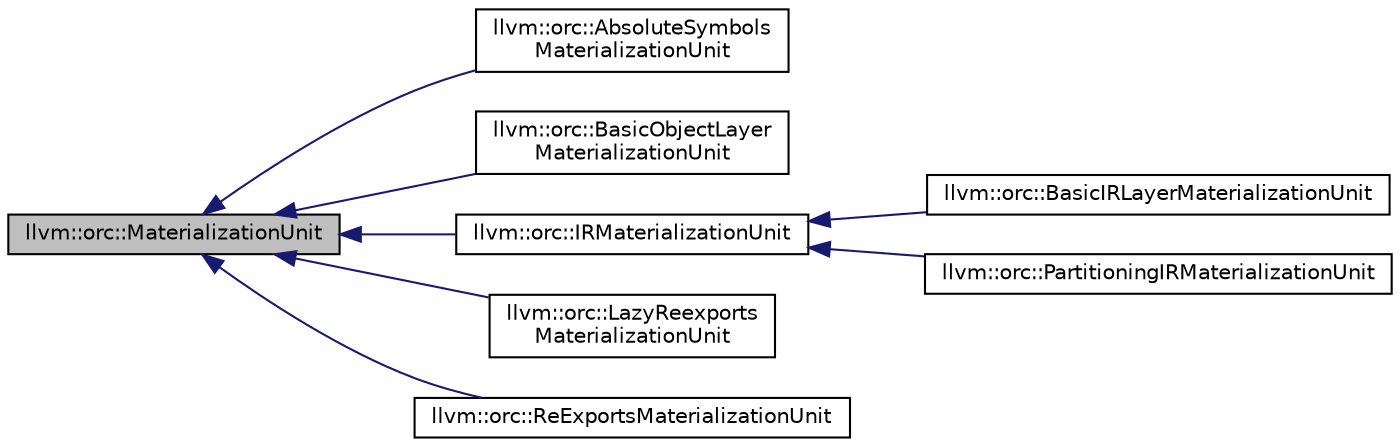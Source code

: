 digraph "llvm::orc::MaterializationUnit"
{
 // LATEX_PDF_SIZE
  bgcolor="transparent";
  edge [fontname="Helvetica",fontsize="10",labelfontname="Helvetica",labelfontsize="10"];
  node [fontname="Helvetica",fontsize="10",shape=record];
  rankdir="LR";
  Node1 [label="llvm::orc::MaterializationUnit",height=0.2,width=0.4,color="black", fillcolor="grey75", style="filled", fontcolor="black",tooltip="A MaterializationUnit represents a set of symbol definitions that can be materialized as a group,..."];
  Node1 -> Node2 [dir="back",color="midnightblue",fontsize="10",style="solid",fontname="Helvetica"];
  Node2 [label="llvm::orc::AbsoluteSymbols\lMaterializationUnit",height=0.2,width=0.4,color="black",URL="$classllvm_1_1orc_1_1AbsoluteSymbolsMaterializationUnit.html",tooltip="A MaterializationUnit implementation for pre-existing absolute symbols."];
  Node1 -> Node3 [dir="back",color="midnightblue",fontsize="10",style="solid",fontname="Helvetica"];
  Node3 [label="llvm::orc::BasicObjectLayer\lMaterializationUnit",height=0.2,width=0.4,color="black",URL="$classllvm_1_1orc_1_1BasicObjectLayerMaterializationUnit.html",tooltip="Materializes the given object file (represented by a MemoryBuffer instance) by calling 'emit' on the ..."];
  Node1 -> Node4 [dir="back",color="midnightblue",fontsize="10",style="solid",fontname="Helvetica"];
  Node4 [label="llvm::orc::IRMaterializationUnit",height=0.2,width=0.4,color="black",URL="$classllvm_1_1orc_1_1IRMaterializationUnit.html",tooltip="IRMaterializationUnit is a convenient base class for MaterializationUnits wrapping LLVM IR."];
  Node4 -> Node5 [dir="back",color="midnightblue",fontsize="10",style="solid",fontname="Helvetica"];
  Node5 [label="llvm::orc::BasicIRLayerMaterializationUnit",height=0.2,width=0.4,color="black",URL="$classllvm_1_1orc_1_1BasicIRLayerMaterializationUnit.html",tooltip="MaterializationUnit that materializes modules by calling the 'emit' method on the given IRLayer."];
  Node4 -> Node6 [dir="back",color="midnightblue",fontsize="10",style="solid",fontname="Helvetica"];
  Node6 [label="llvm::orc::PartitioningIRMaterializationUnit",height=0.2,width=0.4,color="black",URL="$classllvm_1_1orc_1_1PartitioningIRMaterializationUnit.html",tooltip=" "];
  Node1 -> Node7 [dir="back",color="midnightblue",fontsize="10",style="solid",fontname="Helvetica"];
  Node7 [label="llvm::orc::LazyReexports\lMaterializationUnit",height=0.2,width=0.4,color="black",URL="$classllvm_1_1orc_1_1LazyReexportsMaterializationUnit.html",tooltip="A materialization unit that builds lazy re-exports."];
  Node1 -> Node8 [dir="back",color="midnightblue",fontsize="10",style="solid",fontname="Helvetica"];
  Node8 [label="llvm::orc::ReExportsMaterializationUnit",height=0.2,width=0.4,color="black",URL="$classllvm_1_1orc_1_1ReExportsMaterializationUnit.html",tooltip="A materialization unit for symbol aliases."];
}
